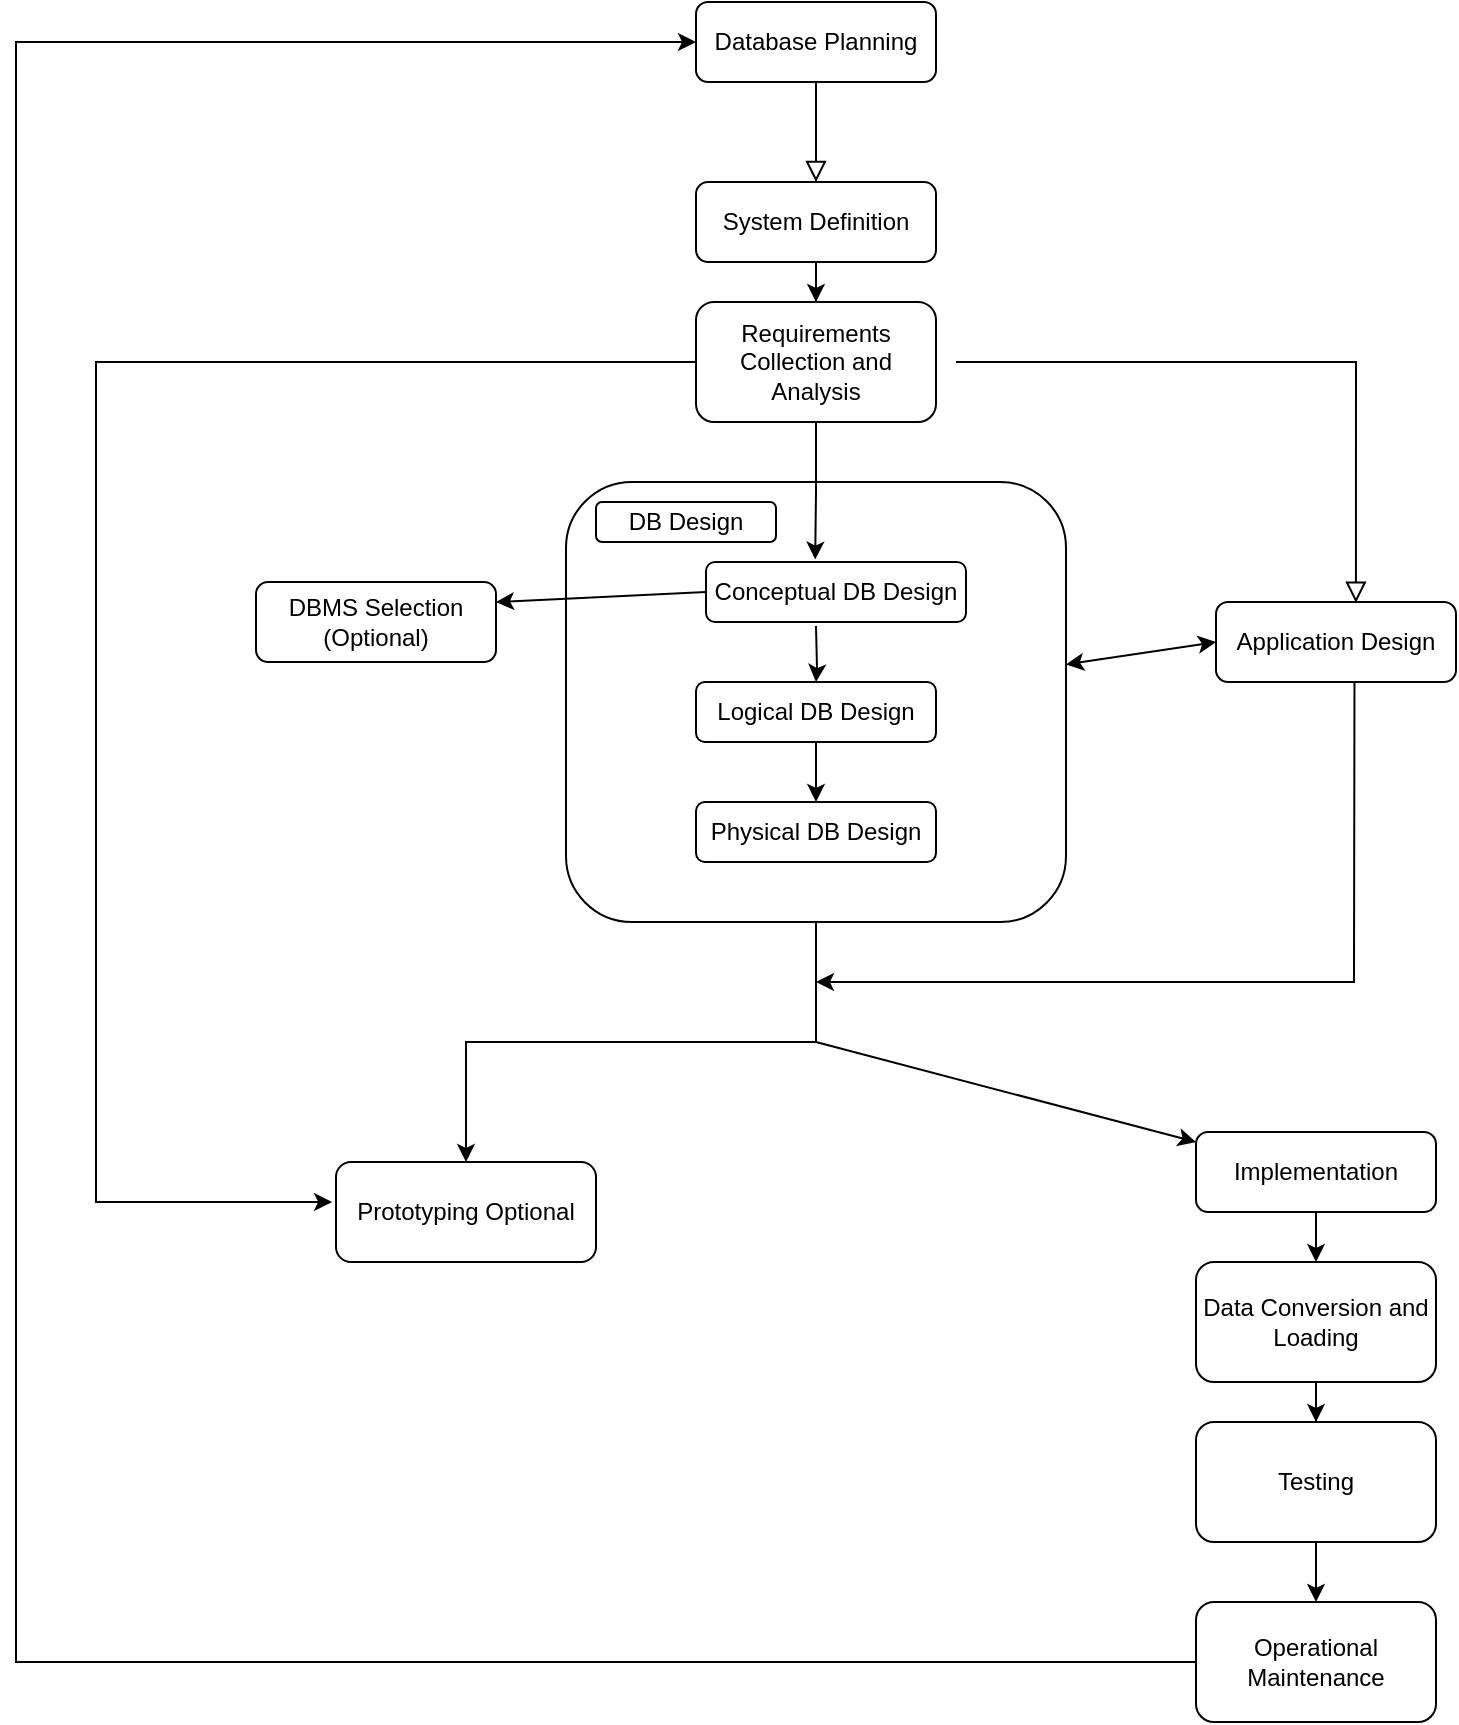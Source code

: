<mxfile version="28.2.7">
  <diagram id="C5RBs43oDa-KdzZeNtuy" name="Page-1">
    <mxGraphModel dx="1042" dy="527" grid="1" gridSize="10" guides="1" tooltips="1" connect="1" arrows="1" fold="1" page="1" pageScale="1" pageWidth="827" pageHeight="1169" math="0" shadow="0">
      <root>
        <mxCell id="WIyWlLk6GJQsqaUBKTNV-0" />
        <mxCell id="WIyWlLk6GJQsqaUBKTNV-1" parent="WIyWlLk6GJQsqaUBKTNV-0" />
        <mxCell id="SaGci1Ksdv7Baf8N2HXr-33" value="" style="edgeStyle=orthogonalEdgeStyle;rounded=0;orthogonalLoop=1;jettySize=auto;html=1;" edge="1" parent="WIyWlLk6GJQsqaUBKTNV-1" source="SaGci1Ksdv7Baf8N2HXr-10" target="SaGci1Ksdv7Baf8N2HXr-32">
          <mxGeometry relative="1" as="geometry" />
        </mxCell>
        <mxCell id="SaGci1Ksdv7Baf8N2HXr-10" value="" style="rounded=1;whiteSpace=wrap;html=1;glass=0;strokeWidth=1;shadow=0;" vertex="1" parent="WIyWlLk6GJQsqaUBKTNV-1">
          <mxGeometry x="295" y="260" width="250" height="220" as="geometry" />
        </mxCell>
        <mxCell id="WIyWlLk6GJQsqaUBKTNV-2" value="" style="rounded=0;html=1;jettySize=auto;orthogonalLoop=1;fontSize=11;endArrow=block;endFill=0;endSize=8;strokeWidth=1;shadow=0;labelBackgroundColor=none;edgeStyle=orthogonalEdgeStyle;entryX=0.5;entryY=0;entryDx=0;entryDy=0;" parent="WIyWlLk6GJQsqaUBKTNV-1" source="WIyWlLk6GJQsqaUBKTNV-3" target="SaGci1Ksdv7Baf8N2HXr-0" edge="1">
          <mxGeometry relative="1" as="geometry">
            <mxPoint x="390" y="100" as="targetPoint" />
          </mxGeometry>
        </mxCell>
        <mxCell id="WIyWlLk6GJQsqaUBKTNV-3" value="Database Planning" style="rounded=1;whiteSpace=wrap;html=1;fontSize=12;glass=0;strokeWidth=1;shadow=0;" parent="WIyWlLk6GJQsqaUBKTNV-1" vertex="1">
          <mxGeometry x="360" y="20" width="120" height="40" as="geometry" />
        </mxCell>
        <mxCell id="SaGci1Ksdv7Baf8N2HXr-5" value="" style="edgeStyle=orthogonalEdgeStyle;rounded=0;orthogonalLoop=1;jettySize=auto;html=1;" edge="1" parent="WIyWlLk6GJQsqaUBKTNV-1" source="SaGci1Ksdv7Baf8N2HXr-0" target="SaGci1Ksdv7Baf8N2HXr-4">
          <mxGeometry relative="1" as="geometry" />
        </mxCell>
        <mxCell id="SaGci1Ksdv7Baf8N2HXr-0" value="System Definition" style="rounded=1;whiteSpace=wrap;html=1;fontSize=12;glass=0;strokeWidth=1;shadow=0;" vertex="1" parent="WIyWlLk6GJQsqaUBKTNV-1">
          <mxGeometry x="360" y="110" width="120" height="40" as="geometry" />
        </mxCell>
        <mxCell id="SaGci1Ksdv7Baf8N2HXr-27" value="" style="edgeStyle=orthogonalEdgeStyle;rounded=0;orthogonalLoop=1;jettySize=auto;html=1;entryX=0.42;entryY=-0.04;entryDx=0;entryDy=0;entryPerimeter=0;" edge="1" parent="WIyWlLk6GJQsqaUBKTNV-1" source="SaGci1Ksdv7Baf8N2HXr-4" target="SaGci1Ksdv7Baf8N2HXr-12">
          <mxGeometry relative="1" as="geometry">
            <mxPoint x="420" y="296" as="targetPoint" />
          </mxGeometry>
        </mxCell>
        <mxCell id="SaGci1Ksdv7Baf8N2HXr-34" style="edgeStyle=orthogonalEdgeStyle;rounded=0;orthogonalLoop=1;jettySize=auto;html=1;exitX=0;exitY=0.5;exitDx=0;exitDy=0;entryX=-0.015;entryY=0.4;entryDx=0;entryDy=0;entryPerimeter=0;" edge="1" parent="WIyWlLk6GJQsqaUBKTNV-1" source="SaGci1Ksdv7Baf8N2HXr-4" target="SaGci1Ksdv7Baf8N2HXr-32">
          <mxGeometry relative="1" as="geometry">
            <mxPoint x="80" y="630" as="targetPoint" />
            <Array as="points">
              <mxPoint x="60" y="200" />
              <mxPoint x="60" y="620" />
            </Array>
          </mxGeometry>
        </mxCell>
        <mxCell id="SaGci1Ksdv7Baf8N2HXr-4" value="Requirements Collection and Analysis" style="whiteSpace=wrap;html=1;rounded=1;glass=0;strokeWidth=1;shadow=0;" vertex="1" parent="WIyWlLk6GJQsqaUBKTNV-1">
          <mxGeometry x="360" y="170" width="120" height="60" as="geometry" />
        </mxCell>
        <mxCell id="SaGci1Ksdv7Baf8N2HXr-15" value="" style="edgeStyle=orthogonalEdgeStyle;rounded=0;orthogonalLoop=1;jettySize=auto;html=1;" edge="1" parent="WIyWlLk6GJQsqaUBKTNV-1" target="SaGci1Ksdv7Baf8N2HXr-14">
          <mxGeometry relative="1" as="geometry">
            <mxPoint x="420" y="332" as="sourcePoint" />
          </mxGeometry>
        </mxCell>
        <mxCell id="SaGci1Ksdv7Baf8N2HXr-12" value="Conceptual DB Design" style="rounded=1;whiteSpace=wrap;html=1;" vertex="1" parent="WIyWlLk6GJQsqaUBKTNV-1">
          <mxGeometry x="365" y="300" width="130" height="30" as="geometry" />
        </mxCell>
        <mxCell id="SaGci1Ksdv7Baf8N2HXr-17" value="" style="edgeStyle=orthogonalEdgeStyle;rounded=0;orthogonalLoop=1;jettySize=auto;html=1;" edge="1" parent="WIyWlLk6GJQsqaUBKTNV-1" source="SaGci1Ksdv7Baf8N2HXr-14" target="SaGci1Ksdv7Baf8N2HXr-16">
          <mxGeometry relative="1" as="geometry" />
        </mxCell>
        <mxCell id="SaGci1Ksdv7Baf8N2HXr-14" value="Logical DB Design" style="whiteSpace=wrap;html=1;rounded=1;" vertex="1" parent="WIyWlLk6GJQsqaUBKTNV-1">
          <mxGeometry x="360" y="360" width="120" height="30" as="geometry" />
        </mxCell>
        <mxCell id="SaGci1Ksdv7Baf8N2HXr-16" value="Physical DB Design" style="whiteSpace=wrap;html=1;rounded=1;" vertex="1" parent="WIyWlLk6GJQsqaUBKTNV-1">
          <mxGeometry x="360" y="420" width="120" height="30" as="geometry" />
        </mxCell>
        <mxCell id="SaGci1Ksdv7Baf8N2HXr-18" value="DB Design" style="rounded=1;whiteSpace=wrap;html=1;" vertex="1" parent="WIyWlLk6GJQsqaUBKTNV-1">
          <mxGeometry x="310" y="270" width="90" height="20" as="geometry" />
        </mxCell>
        <mxCell id="SaGci1Ksdv7Baf8N2HXr-22" value="DBMS Selection&lt;br&gt;(Optional)" style="rounded=1;whiteSpace=wrap;html=1;fontSize=12;glass=0;strokeWidth=1;shadow=0;" vertex="1" parent="WIyWlLk6GJQsqaUBKTNV-1">
          <mxGeometry x="140" y="310" width="120" height="40" as="geometry" />
        </mxCell>
        <mxCell id="SaGci1Ksdv7Baf8N2HXr-23" value="" style="endArrow=classic;html=1;rounded=0;entryX=1;entryY=0.25;entryDx=0;entryDy=0;exitX=0;exitY=0.5;exitDx=0;exitDy=0;" edge="1" parent="WIyWlLk6GJQsqaUBKTNV-1" source="SaGci1Ksdv7Baf8N2HXr-12" target="SaGci1Ksdv7Baf8N2HXr-22">
          <mxGeometry width="50" height="50" relative="1" as="geometry">
            <mxPoint x="390" y="300" as="sourcePoint" />
            <mxPoint x="440" y="250" as="targetPoint" />
          </mxGeometry>
        </mxCell>
        <mxCell id="SaGci1Ksdv7Baf8N2HXr-24" value="Application Design" style="rounded=1;whiteSpace=wrap;html=1;fontSize=12;glass=0;strokeWidth=1;shadow=0;" vertex="1" parent="WIyWlLk6GJQsqaUBKTNV-1">
          <mxGeometry x="620" y="320" width="120" height="40" as="geometry" />
        </mxCell>
        <mxCell id="SaGci1Ksdv7Baf8N2HXr-25" value="" style="rounded=0;html=1;jettySize=auto;orthogonalLoop=1;fontSize=11;endArrow=block;endFill=0;endSize=8;strokeWidth=1;shadow=0;labelBackgroundColor=none;edgeStyle=orthogonalEdgeStyle;entryX=0.583;entryY=0.01;entryDx=0;entryDy=0;entryPerimeter=0;" edge="1" parent="WIyWlLk6GJQsqaUBKTNV-1" target="SaGci1Ksdv7Baf8N2HXr-24">
          <mxGeometry relative="1" as="geometry">
            <mxPoint x="490" y="200" as="sourcePoint" />
            <mxPoint x="880" y="330" as="targetPoint" />
            <Array as="points">
              <mxPoint x="690" y="200" />
            </Array>
          </mxGeometry>
        </mxCell>
        <mxCell id="SaGci1Ksdv7Baf8N2HXr-32" value="Prototyping Optional" style="whiteSpace=wrap;html=1;rounded=1;glass=0;strokeWidth=1;shadow=0;" vertex="1" parent="WIyWlLk6GJQsqaUBKTNV-1">
          <mxGeometry x="180" y="600" width="130" height="50" as="geometry" />
        </mxCell>
        <mxCell id="SaGci1Ksdv7Baf8N2HXr-36" value="" style="endArrow=classic;startArrow=classic;html=1;rounded=0;entryX=0;entryY=0.5;entryDx=0;entryDy=0;" edge="1" parent="WIyWlLk6GJQsqaUBKTNV-1" source="SaGci1Ksdv7Baf8N2HXr-10" target="SaGci1Ksdv7Baf8N2HXr-24">
          <mxGeometry width="50" height="50" relative="1" as="geometry">
            <mxPoint x="390" y="460" as="sourcePoint" />
            <mxPoint x="440" y="410" as="targetPoint" />
          </mxGeometry>
        </mxCell>
        <mxCell id="SaGci1Ksdv7Baf8N2HXr-37" value="" style="endArrow=classic;html=1;rounded=0;" edge="1" parent="WIyWlLk6GJQsqaUBKTNV-1">
          <mxGeometry width="50" height="50" relative="1" as="geometry">
            <mxPoint x="420" y="540" as="sourcePoint" />
            <mxPoint x="610" y="590" as="targetPoint" />
            <Array as="points" />
          </mxGeometry>
        </mxCell>
        <mxCell id="SaGci1Ksdv7Baf8N2HXr-40" value="" style="edgeStyle=orthogonalEdgeStyle;rounded=0;orthogonalLoop=1;jettySize=auto;html=1;" edge="1" parent="WIyWlLk6GJQsqaUBKTNV-1" source="SaGci1Ksdv7Baf8N2HXr-38" target="SaGci1Ksdv7Baf8N2HXr-39">
          <mxGeometry relative="1" as="geometry" />
        </mxCell>
        <mxCell id="SaGci1Ksdv7Baf8N2HXr-38" value="Implementation" style="rounded=1;whiteSpace=wrap;html=1;fontSize=12;glass=0;strokeWidth=1;shadow=0;" vertex="1" parent="WIyWlLk6GJQsqaUBKTNV-1">
          <mxGeometry x="610" y="585" width="120" height="40" as="geometry" />
        </mxCell>
        <mxCell id="SaGci1Ksdv7Baf8N2HXr-42" value="" style="edgeStyle=orthogonalEdgeStyle;rounded=0;orthogonalLoop=1;jettySize=auto;html=1;" edge="1" parent="WIyWlLk6GJQsqaUBKTNV-1" source="SaGci1Ksdv7Baf8N2HXr-39" target="SaGci1Ksdv7Baf8N2HXr-41">
          <mxGeometry relative="1" as="geometry" />
        </mxCell>
        <mxCell id="SaGci1Ksdv7Baf8N2HXr-39" value="Data Conversion and Loading" style="whiteSpace=wrap;html=1;rounded=1;glass=0;strokeWidth=1;shadow=0;" vertex="1" parent="WIyWlLk6GJQsqaUBKTNV-1">
          <mxGeometry x="610" y="650" width="120" height="60" as="geometry" />
        </mxCell>
        <mxCell id="SaGci1Ksdv7Baf8N2HXr-44" value="" style="edgeStyle=orthogonalEdgeStyle;rounded=0;orthogonalLoop=1;jettySize=auto;html=1;" edge="1" parent="WIyWlLk6GJQsqaUBKTNV-1" source="SaGci1Ksdv7Baf8N2HXr-41" target="SaGci1Ksdv7Baf8N2HXr-43">
          <mxGeometry relative="1" as="geometry" />
        </mxCell>
        <mxCell id="SaGci1Ksdv7Baf8N2HXr-41" value="Testing" style="whiteSpace=wrap;html=1;rounded=1;glass=0;strokeWidth=1;shadow=0;" vertex="1" parent="WIyWlLk6GJQsqaUBKTNV-1">
          <mxGeometry x="610" y="730" width="120" height="60" as="geometry" />
        </mxCell>
        <mxCell id="SaGci1Ksdv7Baf8N2HXr-43" value="Operational Maintenance" style="whiteSpace=wrap;html=1;rounded=1;glass=0;strokeWidth=1;shadow=0;" vertex="1" parent="WIyWlLk6GJQsqaUBKTNV-1">
          <mxGeometry x="610" y="820" width="120" height="60" as="geometry" />
        </mxCell>
        <mxCell id="SaGci1Ksdv7Baf8N2HXr-45" value="" style="endArrow=classic;html=1;rounded=0;exitX=0;exitY=0.5;exitDx=0;exitDy=0;entryX=0;entryY=0.5;entryDx=0;entryDy=0;" edge="1" parent="WIyWlLk6GJQsqaUBKTNV-1" source="SaGci1Ksdv7Baf8N2HXr-43" target="WIyWlLk6GJQsqaUBKTNV-3">
          <mxGeometry width="50" height="50" relative="1" as="geometry">
            <mxPoint x="610" y="1004.5" as="sourcePoint" />
            <mxPoint x="30" y="30" as="targetPoint" />
            <Array as="points">
              <mxPoint x="20" y="850" />
              <mxPoint x="20" y="40" />
            </Array>
          </mxGeometry>
        </mxCell>
        <mxCell id="SaGci1Ksdv7Baf8N2HXr-46" value="" style="endArrow=classic;html=1;rounded=0;exitX=0.577;exitY=0.99;exitDx=0;exitDy=0;exitPerimeter=0;" edge="1" parent="WIyWlLk6GJQsqaUBKTNV-1" source="SaGci1Ksdv7Baf8N2HXr-24">
          <mxGeometry width="50" height="50" relative="1" as="geometry">
            <mxPoint x="390" y="390" as="sourcePoint" />
            <mxPoint x="420" y="510" as="targetPoint" />
            <Array as="points">
              <mxPoint x="689" y="510" />
            </Array>
          </mxGeometry>
        </mxCell>
      </root>
    </mxGraphModel>
  </diagram>
</mxfile>
